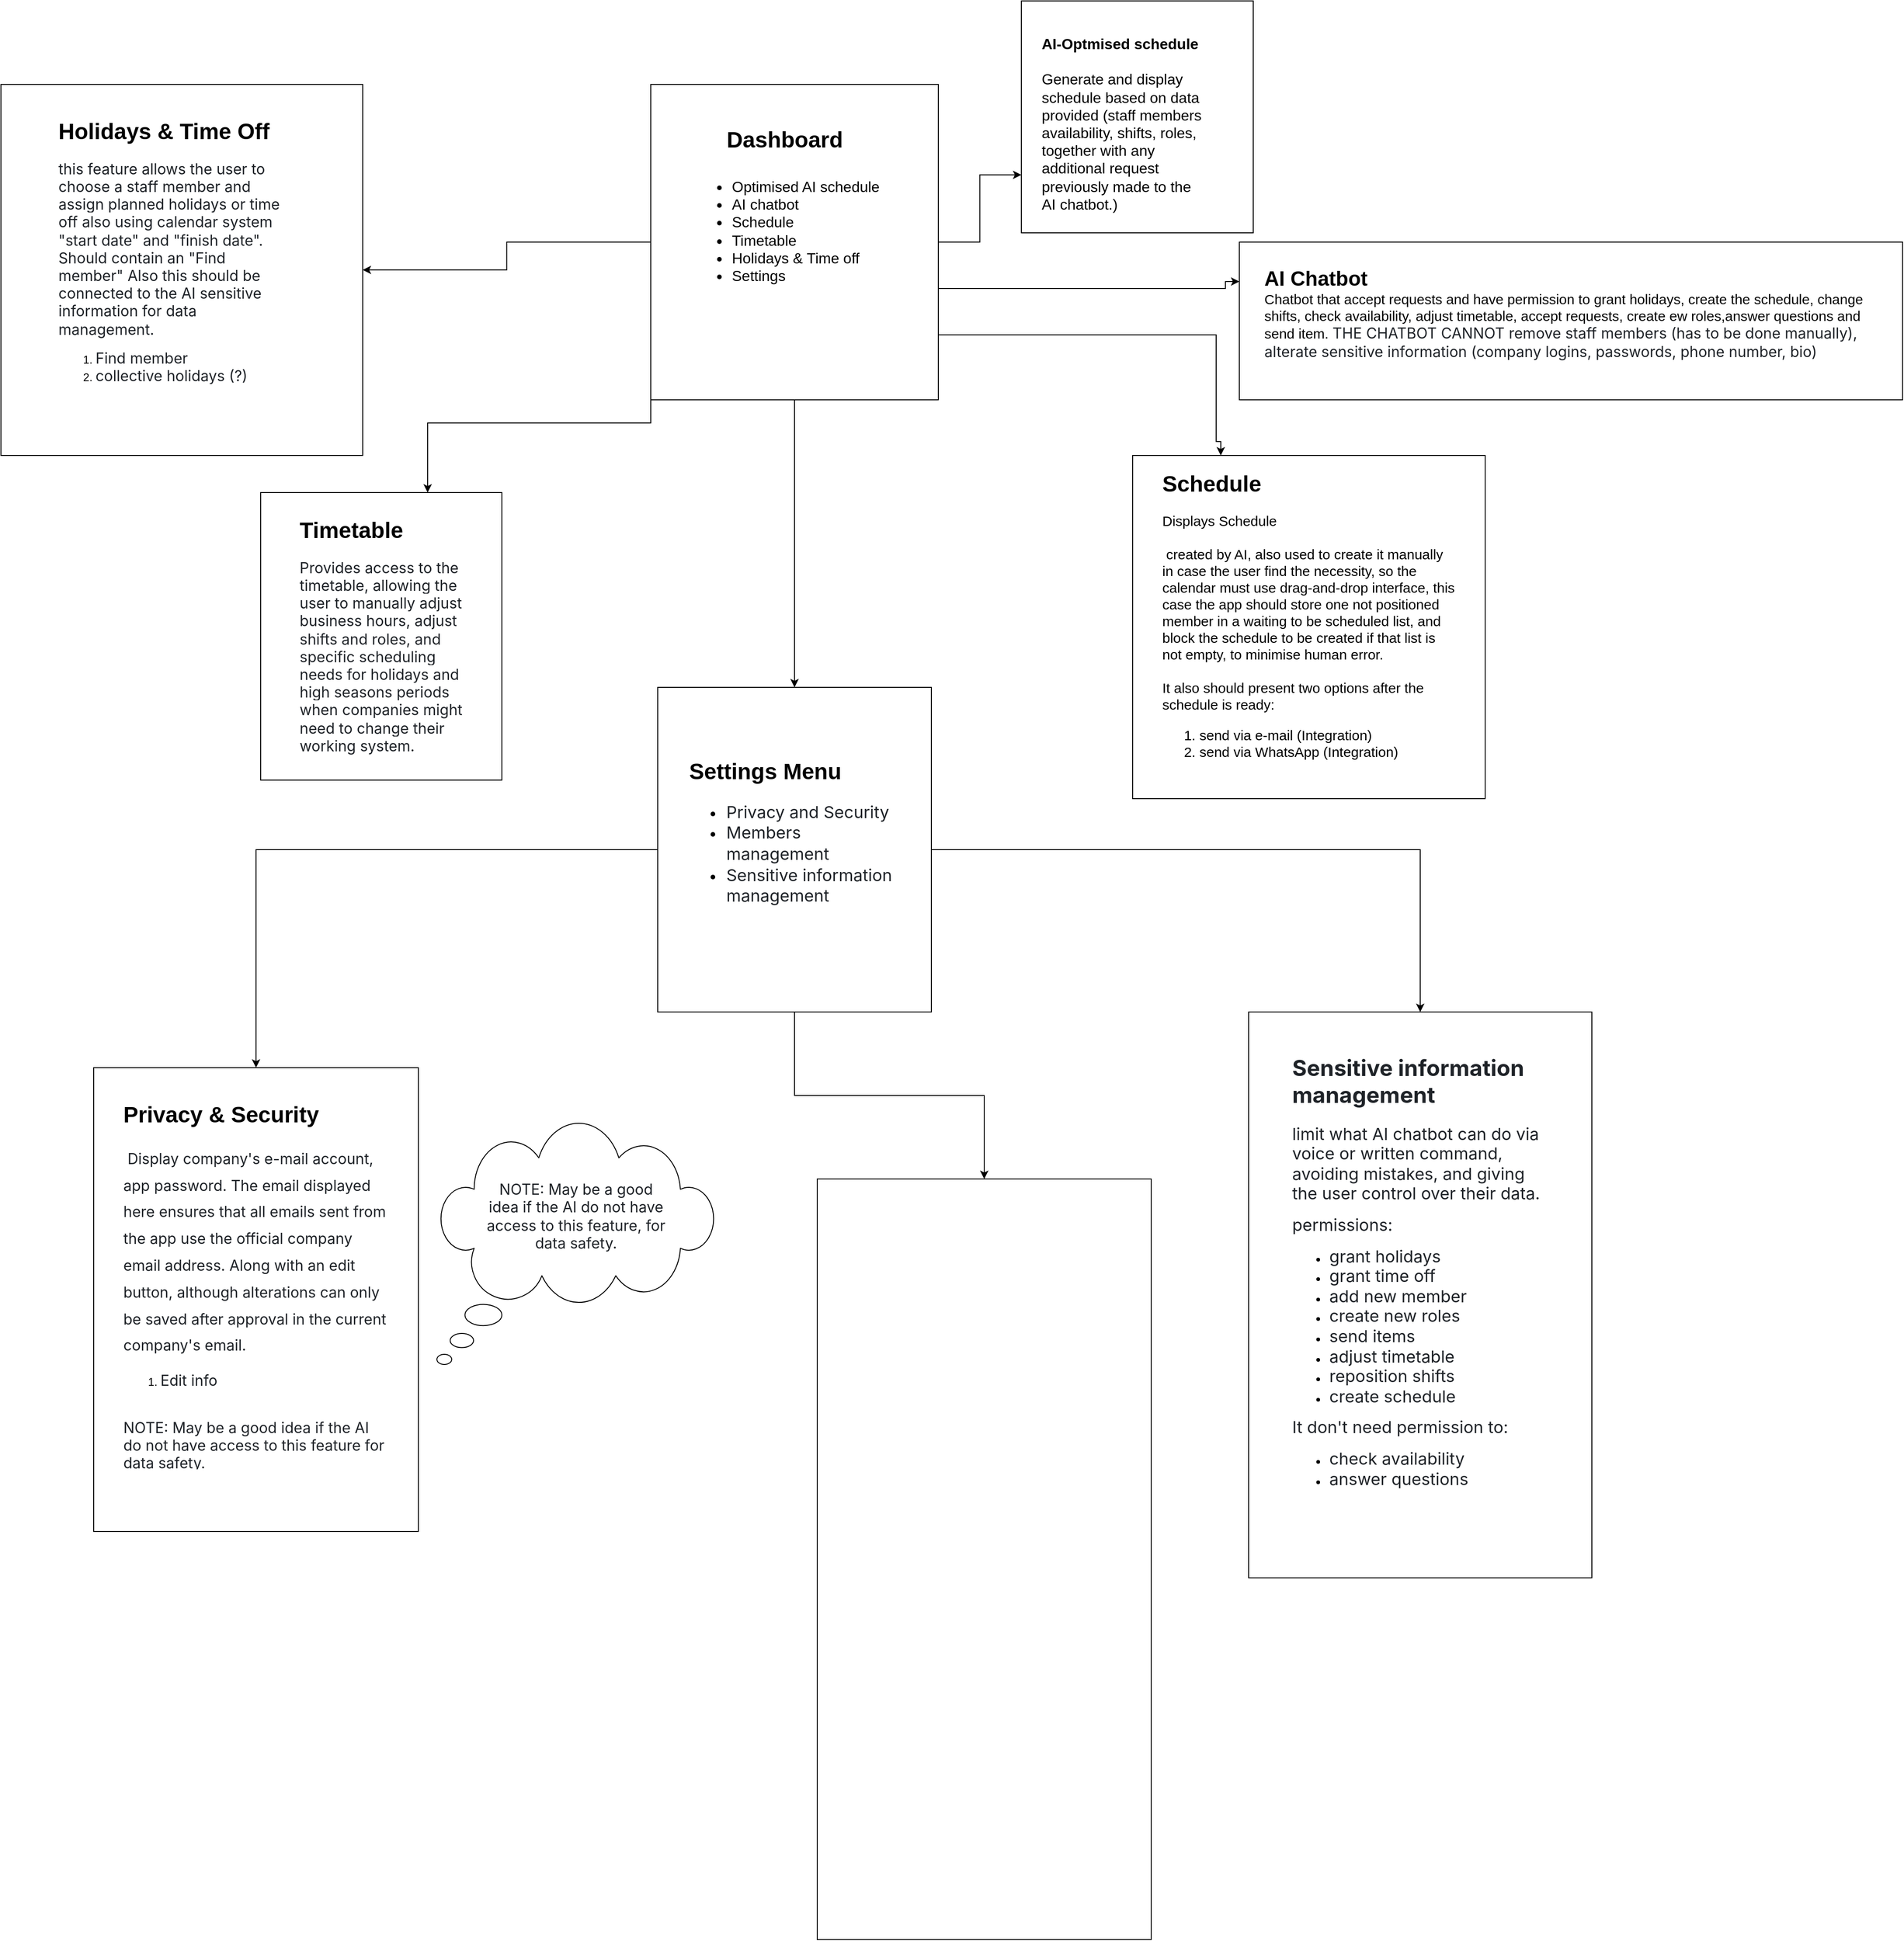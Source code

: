 <mxfile version="24.6.3" type="github">
  <diagram name="Page-1" id="hWc6c_K8vR9eIQ7MWBZz">
    <mxGraphModel dx="2815" dy="3368" grid="1" gridSize="10" guides="1" tooltips="1" connect="1" arrows="1" fold="1" page="1" pageScale="1" pageWidth="850" pageHeight="1100" math="0" shadow="0">
      <root>
        <mxCell id="0" />
        <mxCell id="1" parent="0" />
        <mxCell id="kdlszv8kuRYmDG17Q20z-28" style="edgeStyle=orthogonalEdgeStyle;rounded=0;orthogonalLoop=1;jettySize=auto;html=1;entryX=0;entryY=0.25;entryDx=0;entryDy=0;" edge="1" parent="1" source="kdlszv8kuRYmDG17Q20z-4" target="kdlszv8kuRYmDG17Q20z-23">
          <mxGeometry relative="1" as="geometry">
            <Array as="points">
              <mxPoint x="890" y="-1890" />
            </Array>
          </mxGeometry>
        </mxCell>
        <mxCell id="kdlszv8kuRYmDG17Q20z-30" style="edgeStyle=orthogonalEdgeStyle;rounded=0;orthogonalLoop=1;jettySize=auto;html=1;entryX=0;entryY=0.75;entryDx=0;entryDy=0;" edge="1" parent="1" source="kdlszv8kuRYmDG17Q20z-4" target="kdlszv8kuRYmDG17Q20z-18">
          <mxGeometry relative="1" as="geometry" />
        </mxCell>
        <mxCell id="kdlszv8kuRYmDG17Q20z-36" style="edgeStyle=orthogonalEdgeStyle;rounded=0;orthogonalLoop=1;jettySize=auto;html=1;exitX=1;exitY=0.75;exitDx=0;exitDy=0;entryX=0.25;entryY=0;entryDx=0;entryDy=0;" edge="1" parent="1" source="kdlszv8kuRYmDG17Q20z-4" target="kdlszv8kuRYmDG17Q20z-31">
          <mxGeometry relative="1" as="geometry">
            <Array as="points">
              <mxPoint x="540" y="-1840" />
              <mxPoint x="880" y="-1840" />
              <mxPoint x="880" y="-1725" />
              <mxPoint x="885" y="-1725" />
            </Array>
          </mxGeometry>
        </mxCell>
        <mxCell id="kdlszv8kuRYmDG17Q20z-45" style="edgeStyle=orthogonalEdgeStyle;rounded=0;orthogonalLoop=1;jettySize=auto;html=1;entryX=1;entryY=0.5;entryDx=0;entryDy=0;" edge="1" parent="1" source="kdlszv8kuRYmDG17Q20z-4" target="kdlszv8kuRYmDG17Q20z-37">
          <mxGeometry relative="1" as="geometry" />
        </mxCell>
        <mxCell id="kdlszv8kuRYmDG17Q20z-47" style="edgeStyle=orthogonalEdgeStyle;rounded=0;orthogonalLoop=1;jettySize=auto;html=1;exitX=0;exitY=1;exitDx=0;exitDy=0;" edge="1" parent="1" source="kdlszv8kuRYmDG17Q20z-4" target="kdlszv8kuRYmDG17Q20z-41">
          <mxGeometry relative="1" as="geometry">
            <Array as="points">
              <mxPoint x="270" y="-1745" />
              <mxPoint x="30" y="-1745" />
            </Array>
          </mxGeometry>
        </mxCell>
        <mxCell id="kdlszv8kuRYmDG17Q20z-48" style="edgeStyle=orthogonalEdgeStyle;rounded=0;orthogonalLoop=1;jettySize=auto;html=1;" edge="1" parent="1" source="kdlszv8kuRYmDG17Q20z-4" target="kdlszv8kuRYmDG17Q20z-42">
          <mxGeometry relative="1" as="geometry" />
        </mxCell>
        <mxCell id="kdlszv8kuRYmDG17Q20z-4" value="" style="rounded=0;whiteSpace=wrap;html=1;" vertex="1" parent="1">
          <mxGeometry x="270.5" y="-2110" width="310" height="340" as="geometry" />
        </mxCell>
        <mxCell id="kdlszv8kuRYmDG17Q20z-9" value="&lt;b&gt;&lt;font style=&quot;font-size: 24px;&quot;&gt;Dashboard&lt;/font&gt;&lt;/b&gt;" style="text;html=1;align=center;verticalAlign=middle;whiteSpace=wrap;rounded=0;fontSize=22;" vertex="1" parent="1">
          <mxGeometry x="290" y="-2080" width="250" height="60" as="geometry" />
        </mxCell>
        <mxCell id="kdlszv8kuRYmDG17Q20z-12" value="&lt;ul style=&quot;font-size: 16px;&quot;&gt;&lt;li&gt;Optimised AI schedule&lt;/li&gt;&lt;li&gt;AI chatbot&lt;/li&gt;&lt;li&gt;Schedule&lt;/li&gt;&lt;li&gt;Timetable&lt;/li&gt;&lt;li&gt;Holidays &amp;amp; Time off&lt;/li&gt;&lt;li&gt;&lt;span style=&quot;background-color: initial; font-size: 16px;&quot;&gt;Settings&lt;/span&gt;&lt;/li&gt;&lt;/ul&gt;" style="text;html=1;whiteSpace=wrap;overflow=hidden;rounded=0;spacingTop=0;spacing=0;" vertex="1" parent="1">
          <mxGeometry x="318" y="-2030" width="215" height="170" as="geometry" />
        </mxCell>
        <mxCell id="kdlszv8kuRYmDG17Q20z-18" value="" style="rounded=0;whiteSpace=wrap;html=1;" vertex="1" parent="1">
          <mxGeometry x="670" y="-2200" width="250" height="250" as="geometry" />
        </mxCell>
        <mxCell id="kdlszv8kuRYmDG17Q20z-21" value="&lt;font style=&quot;font-size: 16px;&quot;&gt;&lt;b style=&quot;&quot;&gt;AI-Optmised schedule&lt;/b&gt;&lt;/font&gt;&lt;div style=&quot;font-size: 16px;&quot;&gt;&lt;span style=&quot;background-color: initial;&quot;&gt;&lt;br&gt;&lt;/span&gt;&lt;/div&gt;&lt;div&gt;&lt;span style=&quot;background-color: initial; font-size: 16px;&quot;&gt;Generate and display schedule based on data provided (staff members availability, shifts, roles, together with any additional request previously made to the AI chatbot.)&lt;/span&gt;&lt;/div&gt;" style="text;html=1;whiteSpace=wrap;overflow=hidden;rounded=0;" vertex="1" parent="1">
          <mxGeometry x="690" y="-2170" width="180" height="220" as="geometry" />
        </mxCell>
        <mxCell id="kdlszv8kuRYmDG17Q20z-23" value="" style="rounded=0;whiteSpace=wrap;html=1;" vertex="1" parent="1">
          <mxGeometry x="905" y="-1940" width="715" height="170" as="geometry" />
        </mxCell>
        <mxCell id="kdlszv8kuRYmDG17Q20z-25" value="&lt;b&gt;&lt;font style=&quot;font-size: 22px;&quot;&gt;AI Chatbot&lt;/font&gt;&lt;/b&gt;&lt;div&gt;&lt;font style=&quot;font-size: 15px;&quot;&gt;Chatbot that accept requests and have permission to grant holidays, create the schedule, change shifts, check availability, adjust timetable, accept requests, create ew roles,answer questions and send item.&amp;nbsp;&lt;/font&gt;&lt;span style=&quot;background-color: rgb(255, 255, 255); color: rgb(31, 35, 40); font-family: -apple-system, BlinkMacSystemFont, &amp;quot;Segoe UI&amp;quot;, &amp;quot;Noto Sans&amp;quot;, Helvetica, Arial, sans-serif, &amp;quot;Apple Color Emoji&amp;quot;, &amp;quot;Segoe UI Emoji&amp;quot;; font-size: 16px;&quot;&gt;THE CHATBOT CANNOT remove staff members (has to be done manually), alterate sensitive information (company logins, passwords, phone number, bio)&lt;/span&gt;&lt;/div&gt;" style="text;html=1;whiteSpace=wrap;overflow=hidden;rounded=0;" vertex="1" parent="1">
          <mxGeometry x="930" y="-1920" width="660" height="120" as="geometry" />
        </mxCell>
        <mxCell id="kdlszv8kuRYmDG17Q20z-31" value="" style="rounded=0;whiteSpace=wrap;html=1;" vertex="1" parent="1">
          <mxGeometry x="790" y="-1710" width="380" height="370" as="geometry" />
        </mxCell>
        <mxCell id="kdlszv8kuRYmDG17Q20z-32" value="&lt;h1 style=&quot;margin-top: 0px;&quot;&gt;Schedule&lt;/h1&gt;&lt;div style=&quot;font-size: 15px;&quot;&gt;Displays Schedule&lt;/div&gt;&lt;div style=&quot;font-size: 15px;&quot;&gt;&lt;br&gt;&lt;/div&gt;&lt;div style=&quot;font-size: 15px;&quot;&gt;&amp;nbsp;created by AI, also used to create it manually in case the user find the necessity, so the calendar must use drag-and-drop interface, this case the app should store one not positioned member in a waiting to be scheduled list, and block the schedule to be created if that list is not empty, to minimise human error.&amp;nbsp;&lt;/div&gt;&lt;div style=&quot;font-size: 15px;&quot;&gt;&lt;br&gt;&lt;/div&gt;&lt;div style=&quot;font-size: 15px;&quot;&gt;&lt;span style=&quot;background-color: initial;&quot;&gt;It also should present two options after the schedule is ready:&lt;/span&gt;&lt;/div&gt;&lt;div style=&quot;font-size: 15px;&quot;&gt;&lt;ol&gt;&lt;li&gt;&lt;span style=&quot;background-color: initial;&quot;&gt;send via e-mail (Integration)&lt;/span&gt;&lt;/li&gt;&lt;li&gt;send via WhatsApp (Integration)&lt;/li&gt;&lt;/ol&gt;&lt;/div&gt;" style="text;html=1;whiteSpace=wrap;overflow=hidden;rounded=0;" vertex="1" parent="1">
          <mxGeometry x="820" y="-1700" width="320" height="340" as="geometry" />
        </mxCell>
        <mxCell id="kdlszv8kuRYmDG17Q20z-37" value="" style="rounded=0;whiteSpace=wrap;html=1;" vertex="1" parent="1">
          <mxGeometry x="-430" y="-2110" width="390" height="400" as="geometry" />
        </mxCell>
        <mxCell id="kdlszv8kuRYmDG17Q20z-41" value="" style="rounded=0;whiteSpace=wrap;html=1;" vertex="1" parent="1">
          <mxGeometry x="-150" y="-1670" width="260" height="310" as="geometry" />
        </mxCell>
        <mxCell id="kdlszv8kuRYmDG17Q20z-56" style="edgeStyle=orthogonalEdgeStyle;rounded=0;orthogonalLoop=1;jettySize=auto;html=1;entryX=0.5;entryY=0;entryDx=0;entryDy=0;" edge="1" parent="1" source="kdlszv8kuRYmDG17Q20z-42" target="kdlszv8kuRYmDG17Q20z-53">
          <mxGeometry relative="1" as="geometry" />
        </mxCell>
        <mxCell id="kdlszv8kuRYmDG17Q20z-57" style="edgeStyle=orthogonalEdgeStyle;rounded=0;orthogonalLoop=1;jettySize=auto;html=1;entryX=0.5;entryY=0;entryDx=0;entryDy=0;" edge="1" parent="1" source="kdlszv8kuRYmDG17Q20z-42" target="kdlszv8kuRYmDG17Q20z-55">
          <mxGeometry relative="1" as="geometry" />
        </mxCell>
        <mxCell id="kdlszv8kuRYmDG17Q20z-58" style="edgeStyle=orthogonalEdgeStyle;rounded=0;orthogonalLoop=1;jettySize=auto;html=1;entryX=0.5;entryY=0;entryDx=0;entryDy=0;" edge="1" parent="1" source="kdlszv8kuRYmDG17Q20z-42" target="kdlszv8kuRYmDG17Q20z-54">
          <mxGeometry relative="1" as="geometry" />
        </mxCell>
        <mxCell id="kdlszv8kuRYmDG17Q20z-42" value="" style="rounded=0;whiteSpace=wrap;html=1;" vertex="1" parent="1">
          <mxGeometry x="278" y="-1460" width="295" height="350" as="geometry" />
        </mxCell>
        <mxCell id="kdlszv8kuRYmDG17Q20z-50" value="&lt;h1 style=&quot;margin-top: 0px;&quot;&gt;Holidays &amp;amp; Time Off&lt;/h1&gt;&lt;p&gt;&lt;span style=&quot;color: rgb(31, 35, 40); font-family: -apple-system, BlinkMacSystemFont, &amp;quot;Segoe UI&amp;quot;, &amp;quot;Noto Sans&amp;quot;, Helvetica, Arial, sans-serif, &amp;quot;Apple Color Emoji&amp;quot;, &amp;quot;Segoe UI Emoji&amp;quot;; font-size: 16px; background-color: rgb(255, 255, 255);&quot;&gt;this feature allows the user to choose a staff member and assign planned holidays or time off also using calendar system &quot;start date&quot; and &quot;finish date&quot;. Should contain an &quot;Find member&quot; Also this should be connected to the AI sensitive information for data management.&lt;/span&gt;&lt;/p&gt;&lt;p&gt;&lt;/p&gt;&lt;ol&gt;&lt;li&gt;&lt;span style=&quot;color: rgb(31, 35, 40); font-family: -apple-system, BlinkMacSystemFont, &amp;quot;Segoe UI&amp;quot;, &amp;quot;Noto Sans&amp;quot;, Helvetica, Arial, sans-serif, &amp;quot;Apple Color Emoji&amp;quot;, &amp;quot;Segoe UI Emoji&amp;quot;; font-size: 16px; background-color: rgb(255, 255, 255);&quot;&gt;Find member&lt;/span&gt;&lt;/li&gt;&lt;li&gt;&lt;font face=&quot;-apple-system, BlinkMacSystemFont, Segoe UI, Noto Sans, Helvetica, Arial, sans-serif, Apple Color Emoji, Segoe UI Emoji&quot; color=&quot;#1f2328&quot;&gt;&lt;span style=&quot;font-size: 16px; background-color: rgb(255, 255, 255);&quot;&gt;collective holidays (?)&lt;/span&gt;&lt;/font&gt;&lt;/li&gt;&lt;/ol&gt;&lt;p&gt;&lt;/p&gt;" style="text;html=1;whiteSpace=wrap;overflow=hidden;rounded=0;" vertex="1" parent="1">
          <mxGeometry x="-370" y="-2080" width="250" height="290" as="geometry" />
        </mxCell>
        <mxCell id="kdlszv8kuRYmDG17Q20z-51" value="&lt;h1 style=&quot;margin-top: 0px;&quot;&gt;Timetable&lt;/h1&gt;&lt;p&gt;&lt;span style=&quot;color: rgb(31, 35, 40); font-family: -apple-system, BlinkMacSystemFont, &amp;quot;Segoe UI&amp;quot;, &amp;quot;Noto Sans&amp;quot;, Helvetica, Arial, sans-serif, &amp;quot;Apple Color Emoji&amp;quot;, &amp;quot;Segoe UI Emoji&amp;quot;; font-size: 16px; background-color: rgb(255, 255, 255);&quot;&gt;Provides access to the timetable, allowing the user to manually adjust business hours, adjust shifts and roles, and specific scheduling needs for holidays and high seasons periods when companies might need to change their working system.&lt;/span&gt;&lt;br&gt;&lt;/p&gt;" style="text;html=1;whiteSpace=wrap;overflow=hidden;rounded=0;" vertex="1" parent="1">
          <mxGeometry x="-110" y="-1650" width="180" height="270" as="geometry" />
        </mxCell>
        <mxCell id="kdlszv8kuRYmDG17Q20z-52" value="&lt;h1 style=&quot;margin-top: 0px;&quot;&gt;&lt;span style=&quot;background-color: initial;&quot;&gt;Settings Menu&lt;/span&gt;&lt;/h1&gt;&lt;h1 style=&quot;margin-top: 0px; font-size: 18px;&quot;&gt;&lt;ul&gt;&lt;li&gt;&lt;span style=&quot;font-weight: normal;&quot;&gt;&lt;span style=&quot;color: rgb(31, 35, 40); font-family: -apple-system, BlinkMacSystemFont, &amp;quot;Segoe UI&amp;quot;, &amp;quot;Noto Sans&amp;quot;, Helvetica, Arial, sans-serif, &amp;quot;Apple Color Emoji&amp;quot;, &amp;quot;Segoe UI Emoji&amp;quot;; background-color: rgb(255, 255, 255);&quot;&gt;Privacy and Security&lt;/span&gt;&lt;br&gt;&lt;/span&gt;&lt;/li&gt;&lt;li&gt;&lt;span style=&quot;color: rgb(31, 35, 40); font-family: -apple-system, BlinkMacSystemFont, &amp;quot;Segoe UI&amp;quot;, &amp;quot;Noto Sans&amp;quot;, Helvetica, Arial, sans-serif, &amp;quot;Apple Color Emoji&amp;quot;, &amp;quot;Segoe UI Emoji&amp;quot;; background-color: rgb(255, 255, 255); font-weight: normal;&quot;&gt;Members management&lt;br&gt;&lt;/span&gt;&lt;/li&gt;&lt;li&gt;&lt;span style=&quot;color: rgb(31, 35, 40); font-family: -apple-system, BlinkMacSystemFont, &amp;quot;Segoe UI&amp;quot;, &amp;quot;Noto Sans&amp;quot;, Helvetica, Arial, sans-serif, &amp;quot;Apple Color Emoji&amp;quot;, &amp;quot;Segoe UI Emoji&amp;quot;; background-color: rgb(255, 255, 255);&quot;&gt;&lt;span style=&quot;font-weight: normal;&quot;&gt;Sensitive information management&lt;/span&gt;&lt;br&gt;&lt;/span&gt;&lt;/li&gt;&lt;/ul&gt;&lt;/h1&gt;" style="text;html=1;whiteSpace=wrap;overflow=hidden;rounded=0;" vertex="1" parent="1">
          <mxGeometry x="310" y="-1390" width="230" height="195" as="geometry" />
        </mxCell>
        <mxCell id="kdlszv8kuRYmDG17Q20z-53" value="" style="rounded=0;whiteSpace=wrap;html=1;" vertex="1" parent="1">
          <mxGeometry x="-330" y="-1050" width="350" height="500" as="geometry" />
        </mxCell>
        <mxCell id="kdlszv8kuRYmDG17Q20z-54" value="" style="rounded=0;whiteSpace=wrap;html=1;" vertex="1" parent="1">
          <mxGeometry x="450" y="-930" width="360" height="820" as="geometry" />
        </mxCell>
        <mxCell id="kdlszv8kuRYmDG17Q20z-55" value="" style="rounded=0;whiteSpace=wrap;html=1;" vertex="1" parent="1">
          <mxGeometry x="915" y="-1110" width="370" height="610" as="geometry" />
        </mxCell>
        <mxCell id="kdlszv8kuRYmDG17Q20z-62" value="&lt;h1 style=&quot;margin-top: 0px;&quot;&gt;&lt;span style=&quot;background-color: initial;&quot;&gt;Privacy &amp;amp; Security&lt;/span&gt;&lt;/h1&gt;&lt;h1 style=&quot;margin-top: 0px;&quot;&gt;&lt;span style=&quot;color: rgb(31, 35, 40); font-family: -apple-system, BlinkMacSystemFont, &amp;quot;Segoe UI&amp;quot;, &amp;quot;Noto Sans&amp;quot;, Helvetica, Arial, sans-serif, &amp;quot;Apple Color Emoji&amp;quot;, &amp;quot;Segoe UI Emoji&amp;quot;; font-size: 16px; font-weight: 400; background-color: rgb(255, 255, 255);&quot;&gt;&amp;nbsp;Display company&#39;s e-mail account, app password. The email displayed here ensures that all emails sent from the app use the official company email address. Along with an edit button, although alterations can only be saved after approval in the current company&#39;s email.&lt;/span&gt;&lt;br&gt;&lt;/h1&gt;&lt;div&gt;&lt;ol&gt;&lt;li&gt;&lt;span style=&quot;color: rgb(31, 35, 40); font-family: -apple-system, BlinkMacSystemFont, &amp;quot;Segoe UI&amp;quot;, &amp;quot;Noto Sans&amp;quot;, Helvetica, Arial, sans-serif, &amp;quot;Apple Color Emoji&amp;quot;, &amp;quot;Segoe UI Emoji&amp;quot;; font-size: 16px; font-weight: 400; background-color: rgb(255, 255, 255);&quot;&gt;Edit info&lt;/span&gt;&lt;/li&gt;&lt;/ol&gt;&lt;font face=&quot;-apple-system, BlinkMacSystemFont, Segoe UI, Noto Sans, Helvetica, Arial, sans-serif, Apple Color Emoji, Segoe UI Emoji&quot; color=&quot;#1f2328&quot;&gt;&lt;span style=&quot;font-size: 16px;&quot;&gt;&lt;div&gt;&lt;font face=&quot;-apple-system, BlinkMacSystemFont, Segoe UI, Noto Sans, Helvetica, Arial, sans-serif, Apple Color Emoji, Segoe UI Emoji&quot; color=&quot;#1f2328&quot;&gt;&lt;span style=&quot;font-size: 16px;&quot;&gt;&lt;br&gt;&lt;/span&gt;&lt;/font&gt;&lt;/div&gt;NOTE: May be a good idea if the AI do not have access to this feature for data safety.&lt;/span&gt;&lt;/font&gt;&lt;/div&gt;&lt;div&gt;&lt;font face=&quot;-apple-system, BlinkMacSystemFont, Segoe UI, Noto Sans, Helvetica, Arial, sans-serif, Apple Color Emoji, Segoe UI Emoji&quot; color=&quot;#1f2328&quot;&gt;&lt;span style=&quot;font-size: 16px;&quot;&gt;&lt;br&gt;&lt;/span&gt;&lt;/font&gt;&lt;/div&gt;" style="text;html=1;whiteSpace=wrap;overflow=hidden;rounded=0;" vertex="1" parent="1">
          <mxGeometry x="-300" y="-1020" width="290" height="400" as="geometry" />
        </mxCell>
        <mxCell id="kdlszv8kuRYmDG17Q20z-64" value="" style="whiteSpace=wrap;html=1;shape=mxgraph.basic.cloud_callout" vertex="1" parent="1">
          <mxGeometry x="40" y="-990" width="300" height="260" as="geometry" />
        </mxCell>
        <mxCell id="kdlszv8kuRYmDG17Q20z-66" value="&lt;span style=&quot;color: rgb(31, 35, 40); font-family: -apple-system, BlinkMacSystemFont, &amp;quot;Segoe UI&amp;quot;, &amp;quot;Noto Sans&amp;quot;, Helvetica, Arial, sans-serif, &amp;quot;Apple Color Emoji&amp;quot;, &amp;quot;Segoe UI Emoji&amp;quot;; font-size: 16px; text-align: left;&quot;&gt;NOTE: May be a good idea if the AI do not have access to this feature, for data safety.&lt;/span&gt;" style="text;html=1;align=center;verticalAlign=middle;whiteSpace=wrap;rounded=0;" vertex="1" parent="1">
          <mxGeometry x="90" y="-930" width="200" height="80" as="geometry" />
        </mxCell>
        <mxCell id="kdlszv8kuRYmDG17Q20z-67" value="&lt;h1 style=&quot;margin-top: 0px;&quot;&gt;&lt;font style=&quot;font-size: 24px;&quot;&gt;&lt;span style=&quot;color: rgb(31, 35, 40); font-family: -apple-system, BlinkMacSystemFont, &amp;quot;Segoe UI&amp;quot;, &amp;quot;Noto Sans&amp;quot;, Helvetica, Arial, sans-serif, &amp;quot;Apple Color Emoji&amp;quot;, &amp;quot;Segoe UI Emoji&amp;quot;; background-color: rgb(255, 255, 255);&quot;&gt;Sensitive information management&lt;/span&gt;&lt;br&gt;&lt;/font&gt;&lt;/h1&gt;&lt;p style=&quot;&quot;&gt;&lt;span style=&quot;color: rgb(31, 35, 40); font-family: -apple-system, BlinkMacSystemFont, &amp;quot;Segoe UI&amp;quot;, &amp;quot;Noto Sans&amp;quot;, Helvetica, Arial, sans-serif, &amp;quot;Apple Color Emoji&amp;quot;, &amp;quot;Segoe UI Emoji&amp;quot;; background-color: rgb(255, 255, 255);&quot;&gt;&lt;font style=&quot;font-size: 18px;&quot;&gt;limit what AI chatbot can do via voice or written command, avoiding mistakes, and giving the user control over their data.&lt;/font&gt;&lt;/span&gt;&lt;/p&gt;&lt;p style=&quot;&quot;&gt;&lt;font face=&quot;-apple-system, BlinkMacSystemFont, Segoe UI, Noto Sans, Helvetica, Arial, sans-serif, Apple Color Emoji, Segoe UI Emoji&quot; color=&quot;#1f2328&quot;&gt;&lt;span style=&quot;font-size: 18px;&quot;&gt;permissions:&lt;/span&gt;&lt;/font&gt;&lt;/p&gt;&lt;p style=&quot;&quot;&gt;&lt;/p&gt;&lt;ul&gt;&lt;li&gt;&lt;font face=&quot;-apple-system, BlinkMacSystemFont, Segoe UI, Noto Sans, Helvetica, Arial, sans-serif, Apple Color Emoji, Segoe UI Emoji&quot; color=&quot;#1f2328&quot;&gt;&lt;span style=&quot;font-size: 18px;&quot;&gt;grant holidays&lt;/span&gt;&lt;/font&gt;&lt;/li&gt;&lt;li&gt;&lt;font face=&quot;-apple-system, BlinkMacSystemFont, Segoe UI, Noto Sans, Helvetica, Arial, sans-serif, Apple Color Emoji, Segoe UI Emoji&quot; color=&quot;#1f2328&quot;&gt;&lt;span style=&quot;font-size: 18px;&quot;&gt;grant time off&lt;/span&gt;&lt;/font&gt;&lt;/li&gt;&lt;li&gt;&lt;font face=&quot;-apple-system, BlinkMacSystemFont, Segoe UI, Noto Sans, Helvetica, Arial, sans-serif, Apple Color Emoji, Segoe UI Emoji&quot; color=&quot;#1f2328&quot;&gt;&lt;span style=&quot;font-size: 18px;&quot;&gt;add new member&lt;/span&gt;&lt;/font&gt;&lt;/li&gt;&lt;li&gt;&lt;font face=&quot;-apple-system, BlinkMacSystemFont, Segoe UI, Noto Sans, Helvetica, Arial, sans-serif, Apple Color Emoji, Segoe UI Emoji&quot; color=&quot;#1f2328&quot;&gt;&lt;span style=&quot;font-size: 18px;&quot;&gt;create new roles&lt;/span&gt;&lt;/font&gt;&lt;/li&gt;&lt;li&gt;&lt;font face=&quot;-apple-system, BlinkMacSystemFont, Segoe UI, Noto Sans, Helvetica, Arial, sans-serif, Apple Color Emoji, Segoe UI Emoji&quot; color=&quot;#1f2328&quot;&gt;&lt;span style=&quot;font-size: 18px;&quot;&gt;send items&lt;/span&gt;&lt;/font&gt;&lt;/li&gt;&lt;li&gt;&lt;font face=&quot;-apple-system, BlinkMacSystemFont, Segoe UI, Noto Sans, Helvetica, Arial, sans-serif, Apple Color Emoji, Segoe UI Emoji&quot; color=&quot;#1f2328&quot;&gt;&lt;span style=&quot;font-size: 18px;&quot;&gt;adjust timetable&lt;/span&gt;&lt;/font&gt;&lt;/li&gt;&lt;li&gt;&lt;font face=&quot;-apple-system, BlinkMacSystemFont, Segoe UI, Noto Sans, Helvetica, Arial, sans-serif, Apple Color Emoji, Segoe UI Emoji&quot; color=&quot;#1f2328&quot;&gt;&lt;span style=&quot;font-size: 18px;&quot;&gt;reposition shifts&lt;/span&gt;&lt;/font&gt;&lt;/li&gt;&lt;li&gt;&lt;font face=&quot;-apple-system, BlinkMacSystemFont, Segoe UI, Noto Sans, Helvetica, Arial, sans-serif, Apple Color Emoji, Segoe UI Emoji&quot; color=&quot;#1f2328&quot;&gt;&lt;span style=&quot;font-size: 18px;&quot;&gt;create schedule&lt;/span&gt;&lt;/font&gt;&lt;/li&gt;&lt;/ul&gt;&lt;div&gt;&lt;font face=&quot;-apple-system, BlinkMacSystemFont, Segoe UI, Noto Sans, Helvetica, Arial, sans-serif, Apple Color Emoji, Segoe UI Emoji&quot; color=&quot;#1f2328&quot;&gt;&lt;span style=&quot;font-size: 18px;&quot;&gt;It don&#39;t need permission to:&lt;/span&gt;&lt;/font&gt;&lt;/div&gt;&lt;div&gt;&lt;ul&gt;&lt;li&gt;&lt;font face=&quot;-apple-system, BlinkMacSystemFont, Segoe UI, Noto Sans, Helvetica, Arial, sans-serif, Apple Color Emoji, Segoe UI Emoji&quot; color=&quot;#1f2328&quot;&gt;&lt;span style=&quot;font-size: 18px;&quot;&gt;check availability&lt;/span&gt;&lt;/font&gt;&lt;/li&gt;&lt;li&gt;&lt;font face=&quot;-apple-system, BlinkMacSystemFont, Segoe UI, Noto Sans, Helvetica, Arial, sans-serif, Apple Color Emoji, Segoe UI Emoji&quot; color=&quot;#1f2328&quot;&gt;&lt;span style=&quot;font-size: 18px;&quot;&gt;answer questions&lt;/span&gt;&lt;/font&gt;&lt;/li&gt;&lt;/ul&gt;&lt;/div&gt;&lt;p&gt;&lt;/p&gt;" style="text;html=1;whiteSpace=wrap;overflow=hidden;rounded=0;" vertex="1" parent="1">
          <mxGeometry x="960" y="-1070" width="280" height="510" as="geometry" />
        </mxCell>
      </root>
    </mxGraphModel>
  </diagram>
</mxfile>
